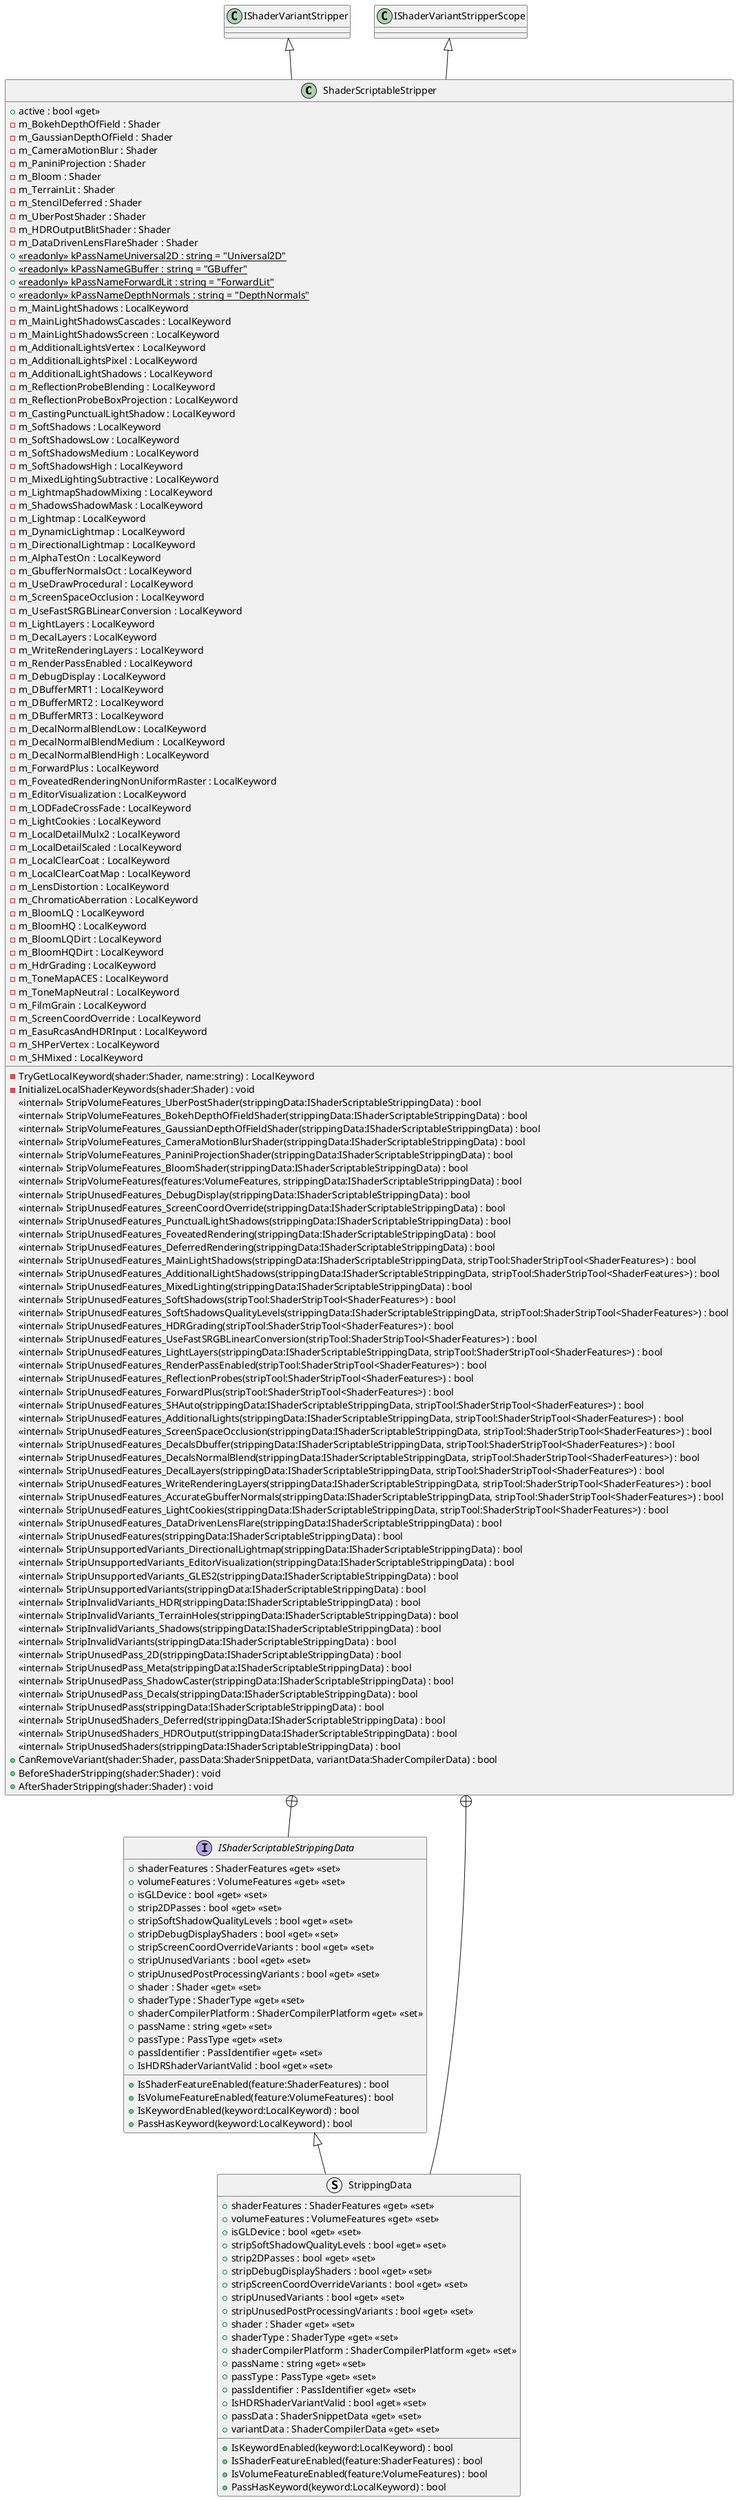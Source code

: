 @startuml
class ShaderScriptableStripper {
    + active : bool <<get>>
    - m_BokehDepthOfField : Shader
    - m_GaussianDepthOfField : Shader
    - m_CameraMotionBlur : Shader
    - m_PaniniProjection : Shader
    - m_Bloom : Shader
    - m_TerrainLit : Shader
    - m_StencilDeferred : Shader
    - m_UberPostShader : Shader
    - m_HDROutputBlitShader : Shader
    - m_DataDrivenLensFlareShader : Shader
    + {static} <<readonly>> kPassNameUniversal2D : string = "Universal2D"
    + {static} <<readonly>> kPassNameGBuffer : string = "GBuffer"
    + {static} <<readonly>> kPassNameForwardLit : string = "ForwardLit"
    + {static} <<readonly>> kPassNameDepthNormals : string = "DepthNormals"
    - m_MainLightShadows : LocalKeyword
    - m_MainLightShadowsCascades : LocalKeyword
    - m_MainLightShadowsScreen : LocalKeyword
    - m_AdditionalLightsVertex : LocalKeyword
    - m_AdditionalLightsPixel : LocalKeyword
    - m_AdditionalLightShadows : LocalKeyword
    - m_ReflectionProbeBlending : LocalKeyword
    - m_ReflectionProbeBoxProjection : LocalKeyword
    - m_CastingPunctualLightShadow : LocalKeyword
    - m_SoftShadows : LocalKeyword
    - m_SoftShadowsLow : LocalKeyword
    - m_SoftShadowsMedium : LocalKeyword
    - m_SoftShadowsHigh : LocalKeyword
    - m_MixedLightingSubtractive : LocalKeyword
    - m_LightmapShadowMixing : LocalKeyword
    - m_ShadowsShadowMask : LocalKeyword
    - m_Lightmap : LocalKeyword
    - m_DynamicLightmap : LocalKeyword
    - m_DirectionalLightmap : LocalKeyword
    - m_AlphaTestOn : LocalKeyword
    - m_GbufferNormalsOct : LocalKeyword
    - m_UseDrawProcedural : LocalKeyword
    - m_ScreenSpaceOcclusion : LocalKeyword
    - m_UseFastSRGBLinearConversion : LocalKeyword
    - m_LightLayers : LocalKeyword
    - m_DecalLayers : LocalKeyword
    - m_WriteRenderingLayers : LocalKeyword
    - m_RenderPassEnabled : LocalKeyword
    - m_DebugDisplay : LocalKeyword
    - m_DBufferMRT1 : LocalKeyword
    - m_DBufferMRT2 : LocalKeyword
    - m_DBufferMRT3 : LocalKeyword
    - m_DecalNormalBlendLow : LocalKeyword
    - m_DecalNormalBlendMedium : LocalKeyword
    - m_DecalNormalBlendHigh : LocalKeyword
    - m_ForwardPlus : LocalKeyword
    - m_FoveatedRenderingNonUniformRaster : LocalKeyword
    - m_EditorVisualization : LocalKeyword
    - m_LODFadeCrossFade : LocalKeyword
    - m_LightCookies : LocalKeyword
    - m_LocalDetailMulx2 : LocalKeyword
    - m_LocalDetailScaled : LocalKeyword
    - m_LocalClearCoat : LocalKeyword
    - m_LocalClearCoatMap : LocalKeyword
    - m_LensDistortion : LocalKeyword
    - m_ChromaticAberration : LocalKeyword
    - m_BloomLQ : LocalKeyword
    - m_BloomHQ : LocalKeyword
    - m_BloomLQDirt : LocalKeyword
    - m_BloomHQDirt : LocalKeyword
    - m_HdrGrading : LocalKeyword
    - m_ToneMapACES : LocalKeyword
    - m_ToneMapNeutral : LocalKeyword
    - m_FilmGrain : LocalKeyword
    - m_ScreenCoordOverride : LocalKeyword
    - m_EasuRcasAndHDRInput : LocalKeyword
    - m_SHPerVertex : LocalKeyword
    - m_SHMixed : LocalKeyword
    - TryGetLocalKeyword(shader:Shader, name:string) : LocalKeyword
    - InitializeLocalShaderKeywords(shader:Shader) : void
    <<internal>> StripVolumeFeatures_UberPostShader(strippingData:IShaderScriptableStrippingData) : bool
    <<internal>> StripVolumeFeatures_BokehDepthOfFieldShader(strippingData:IShaderScriptableStrippingData) : bool
    <<internal>> StripVolumeFeatures_GaussianDepthOfFieldShader(strippingData:IShaderScriptableStrippingData) : bool
    <<internal>> StripVolumeFeatures_CameraMotionBlurShader(strippingData:IShaderScriptableStrippingData) : bool
    <<internal>> StripVolumeFeatures_PaniniProjectionShader(strippingData:IShaderScriptableStrippingData) : bool
    <<internal>> StripVolumeFeatures_BloomShader(strippingData:IShaderScriptableStrippingData) : bool
    <<internal>> StripVolumeFeatures(features:VolumeFeatures, strippingData:IShaderScriptableStrippingData) : bool
    <<internal>> StripUnusedFeatures_DebugDisplay(strippingData:IShaderScriptableStrippingData) : bool
    <<internal>> StripUnusedFeatures_ScreenCoordOverride(strippingData:IShaderScriptableStrippingData) : bool
    <<internal>> StripUnusedFeatures_PunctualLightShadows(strippingData:IShaderScriptableStrippingData) : bool
    <<internal>> StripUnusedFeatures_FoveatedRendering(strippingData:IShaderScriptableStrippingData) : bool
    <<internal>> StripUnusedFeatures_DeferredRendering(strippingData:IShaderScriptableStrippingData) : bool
    <<internal>> StripUnusedFeatures_MainLightShadows(strippingData:IShaderScriptableStrippingData, stripTool:ShaderStripTool<ShaderFeatures>) : bool
    <<internal>> StripUnusedFeatures_AdditionalLightShadows(strippingData:IShaderScriptableStrippingData, stripTool:ShaderStripTool<ShaderFeatures>) : bool
    <<internal>> StripUnusedFeatures_MixedLighting(strippingData:IShaderScriptableStrippingData) : bool
    <<internal>> StripUnusedFeatures_SoftShadows(stripTool:ShaderStripTool<ShaderFeatures>) : bool
    <<internal>> StripUnusedFeatures_SoftShadowsQualityLevels(strippingData:IShaderScriptableStrippingData, stripTool:ShaderStripTool<ShaderFeatures>) : bool
    <<internal>> StripUnusedFeatures_HDRGrading(stripTool:ShaderStripTool<ShaderFeatures>) : bool
    <<internal>> StripUnusedFeatures_UseFastSRGBLinearConversion(stripTool:ShaderStripTool<ShaderFeatures>) : bool
    <<internal>> StripUnusedFeatures_LightLayers(strippingData:IShaderScriptableStrippingData, stripTool:ShaderStripTool<ShaderFeatures>) : bool
    <<internal>> StripUnusedFeatures_RenderPassEnabled(stripTool:ShaderStripTool<ShaderFeatures>) : bool
    <<internal>> StripUnusedFeatures_ReflectionProbes(stripTool:ShaderStripTool<ShaderFeatures>) : bool
    <<internal>> StripUnusedFeatures_ForwardPlus(stripTool:ShaderStripTool<ShaderFeatures>) : bool
    <<internal>> StripUnusedFeatures_SHAuto(strippingData:IShaderScriptableStrippingData, stripTool:ShaderStripTool<ShaderFeatures>) : bool
    <<internal>> StripUnusedFeatures_AdditionalLights(strippingData:IShaderScriptableStrippingData, stripTool:ShaderStripTool<ShaderFeatures>) : bool
    <<internal>> StripUnusedFeatures_ScreenSpaceOcclusion(strippingData:IShaderScriptableStrippingData, stripTool:ShaderStripTool<ShaderFeatures>) : bool
    <<internal>> StripUnusedFeatures_DecalsDbuffer(strippingData:IShaderScriptableStrippingData, stripTool:ShaderStripTool<ShaderFeatures>) : bool
    <<internal>> StripUnusedFeatures_DecalsNormalBlend(strippingData:IShaderScriptableStrippingData, stripTool:ShaderStripTool<ShaderFeatures>) : bool
    <<internal>> StripUnusedFeatures_DecalLayers(strippingData:IShaderScriptableStrippingData, stripTool:ShaderStripTool<ShaderFeatures>) : bool
    <<internal>> StripUnusedFeatures_WriteRenderingLayers(strippingData:IShaderScriptableStrippingData, stripTool:ShaderStripTool<ShaderFeatures>) : bool
    <<internal>> StripUnusedFeatures_AccurateGbufferNormals(strippingData:IShaderScriptableStrippingData, stripTool:ShaderStripTool<ShaderFeatures>) : bool
    <<internal>> StripUnusedFeatures_LightCookies(strippingData:IShaderScriptableStrippingData, stripTool:ShaderStripTool<ShaderFeatures>) : bool
    <<internal>> StripUnusedFeatures_DataDrivenLensFlare(strippingData:IShaderScriptableStrippingData) : bool
    <<internal>> StripUnusedFeatures(strippingData:IShaderScriptableStrippingData) : bool
    <<internal>> StripUnsupportedVariants_DirectionalLightmap(strippingData:IShaderScriptableStrippingData) : bool
    <<internal>> StripUnsupportedVariants_EditorVisualization(strippingData:IShaderScriptableStrippingData) : bool
    <<internal>> StripUnsupportedVariants_GLES2(strippingData:IShaderScriptableStrippingData) : bool
    <<internal>> StripUnsupportedVariants(strippingData:IShaderScriptableStrippingData) : bool
    <<internal>> StripInvalidVariants_HDR(strippingData:IShaderScriptableStrippingData) : bool
    <<internal>> StripInvalidVariants_TerrainHoles(strippingData:IShaderScriptableStrippingData) : bool
    <<internal>> StripInvalidVariants_Shadows(strippingData:IShaderScriptableStrippingData) : bool
    <<internal>> StripInvalidVariants(strippingData:IShaderScriptableStrippingData) : bool
    <<internal>> StripUnusedPass_2D(strippingData:IShaderScriptableStrippingData) : bool
    <<internal>> StripUnusedPass_Meta(strippingData:IShaderScriptableStrippingData) : bool
    <<internal>> StripUnusedPass_ShadowCaster(strippingData:IShaderScriptableStrippingData) : bool
    <<internal>> StripUnusedPass_Decals(strippingData:IShaderScriptableStrippingData) : bool
    <<internal>> StripUnusedPass(strippingData:IShaderScriptableStrippingData) : bool
    <<internal>> StripUnusedShaders_Deferred(strippingData:IShaderScriptableStrippingData) : bool
    <<internal>> StripUnusedShaders_HDROutput(strippingData:IShaderScriptableStrippingData) : bool
    <<internal>> StripUnusedShaders(strippingData:IShaderScriptableStrippingData) : bool
    + CanRemoveVariant(shader:Shader, passData:ShaderSnippetData, variantData:ShaderCompilerData) : bool
    + BeforeShaderStripping(shader:Shader) : void
    + AfterShaderStripping(shader:Shader) : void
}
interface IShaderScriptableStrippingData {
    + shaderFeatures : ShaderFeatures <<get>> <<set>>
    + volumeFeatures : VolumeFeatures <<get>> <<set>>
    + isGLDevice : bool <<get>> <<set>>
    + strip2DPasses : bool <<get>> <<set>>
    + stripSoftShadowQualityLevels : bool <<get>> <<set>>
    + stripDebugDisplayShaders : bool <<get>> <<set>>
    + stripScreenCoordOverrideVariants : bool <<get>> <<set>>
    + stripUnusedVariants : bool <<get>> <<set>>
    + stripUnusedPostProcessingVariants : bool <<get>> <<set>>
    + shader : Shader <<get>> <<set>>
    + shaderType : ShaderType <<get>> <<set>>
    + shaderCompilerPlatform : ShaderCompilerPlatform <<get>> <<set>>
    + passName : string <<get>> <<set>>
    + passType : PassType <<get>> <<set>>
    + passIdentifier : PassIdentifier <<get>> <<set>>
    + IsHDRShaderVariantValid : bool <<get>> <<set>>
    + IsShaderFeatureEnabled(feature:ShaderFeatures) : bool
    + IsVolumeFeatureEnabled(feature:VolumeFeatures) : bool
    + IsKeywordEnabled(keyword:LocalKeyword) : bool
    + PassHasKeyword(keyword:LocalKeyword) : bool
}
struct StrippingData {
    + shaderFeatures : ShaderFeatures <<get>> <<set>>
    + volumeFeatures : VolumeFeatures <<get>> <<set>>
    + isGLDevice : bool <<get>> <<set>>
    + stripSoftShadowQualityLevels : bool <<get>> <<set>>
    + strip2DPasses : bool <<get>> <<set>>
    + stripDebugDisplayShaders : bool <<get>> <<set>>
    + stripScreenCoordOverrideVariants : bool <<get>> <<set>>
    + stripUnusedVariants : bool <<get>> <<set>>
    + stripUnusedPostProcessingVariants : bool <<get>> <<set>>
    + shader : Shader <<get>> <<set>>
    + shaderType : ShaderType <<get>> <<set>>
    + shaderCompilerPlatform : ShaderCompilerPlatform <<get>> <<set>>
    + passName : string <<get>> <<set>>
    + passType : PassType <<get>> <<set>>
    + passIdentifier : PassIdentifier <<get>> <<set>>
    + IsHDRShaderVariantValid : bool <<get>> <<set>>
    + IsKeywordEnabled(keyword:LocalKeyword) : bool
    + IsShaderFeatureEnabled(feature:ShaderFeatures) : bool
    + IsVolumeFeatureEnabled(feature:VolumeFeatures) : bool
    + PassHasKeyword(keyword:LocalKeyword) : bool
    + passData : ShaderSnippetData <<get>> <<set>>
    + variantData : ShaderCompilerData <<get>> <<set>>
}
IShaderVariantStripper <|-- ShaderScriptableStripper
IShaderVariantStripperScope <|-- ShaderScriptableStripper
ShaderScriptableStripper +-- IShaderScriptableStrippingData
ShaderScriptableStripper +-- StrippingData
IShaderScriptableStrippingData <|-- StrippingData
@enduml
